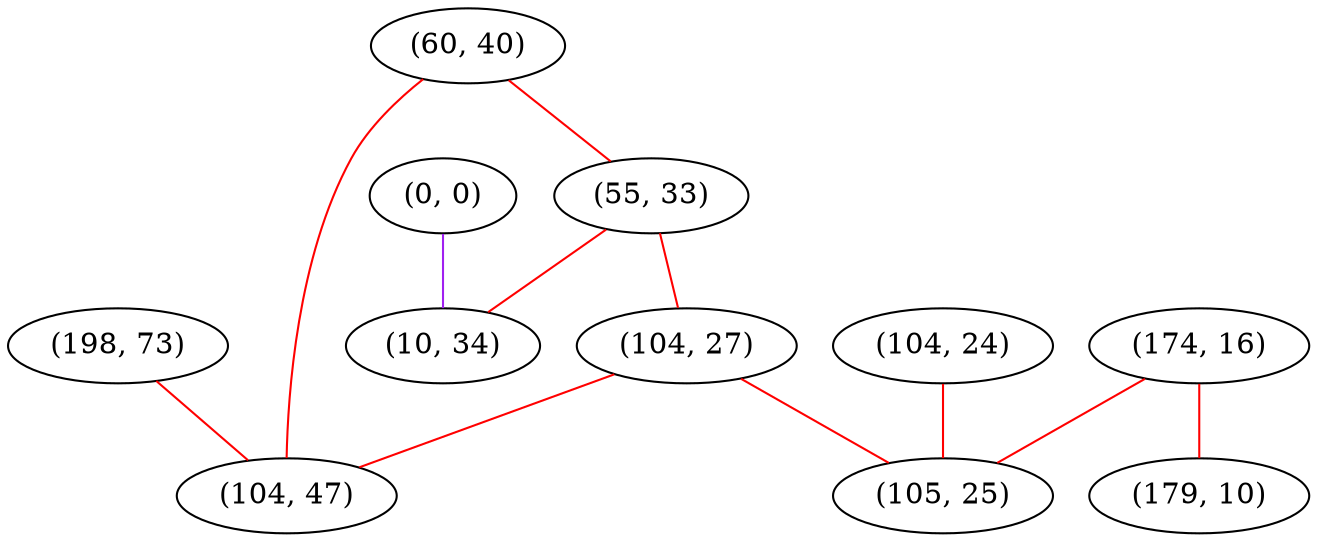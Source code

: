 graph "" {
"(198, 73)";
"(104, 24)";
"(174, 16)";
"(60, 40)";
"(0, 0)";
"(179, 10)";
"(55, 33)";
"(104, 27)";
"(105, 25)";
"(104, 47)";
"(10, 34)";
"(198, 73)" -- "(104, 47)"  [color=red, key=0, weight=1];
"(104, 24)" -- "(105, 25)"  [color=red, key=0, weight=1];
"(174, 16)" -- "(179, 10)"  [color=red, key=0, weight=1];
"(174, 16)" -- "(105, 25)"  [color=red, key=0, weight=1];
"(60, 40)" -- "(104, 47)"  [color=red, key=0, weight=1];
"(60, 40)" -- "(55, 33)"  [color=red, key=0, weight=1];
"(0, 0)" -- "(10, 34)"  [color=purple, key=0, weight=4];
"(55, 33)" -- "(104, 27)"  [color=red, key=0, weight=1];
"(55, 33)" -- "(10, 34)"  [color=red, key=0, weight=1];
"(104, 27)" -- "(105, 25)"  [color=red, key=0, weight=1];
"(104, 27)" -- "(104, 47)"  [color=red, key=0, weight=1];
}
